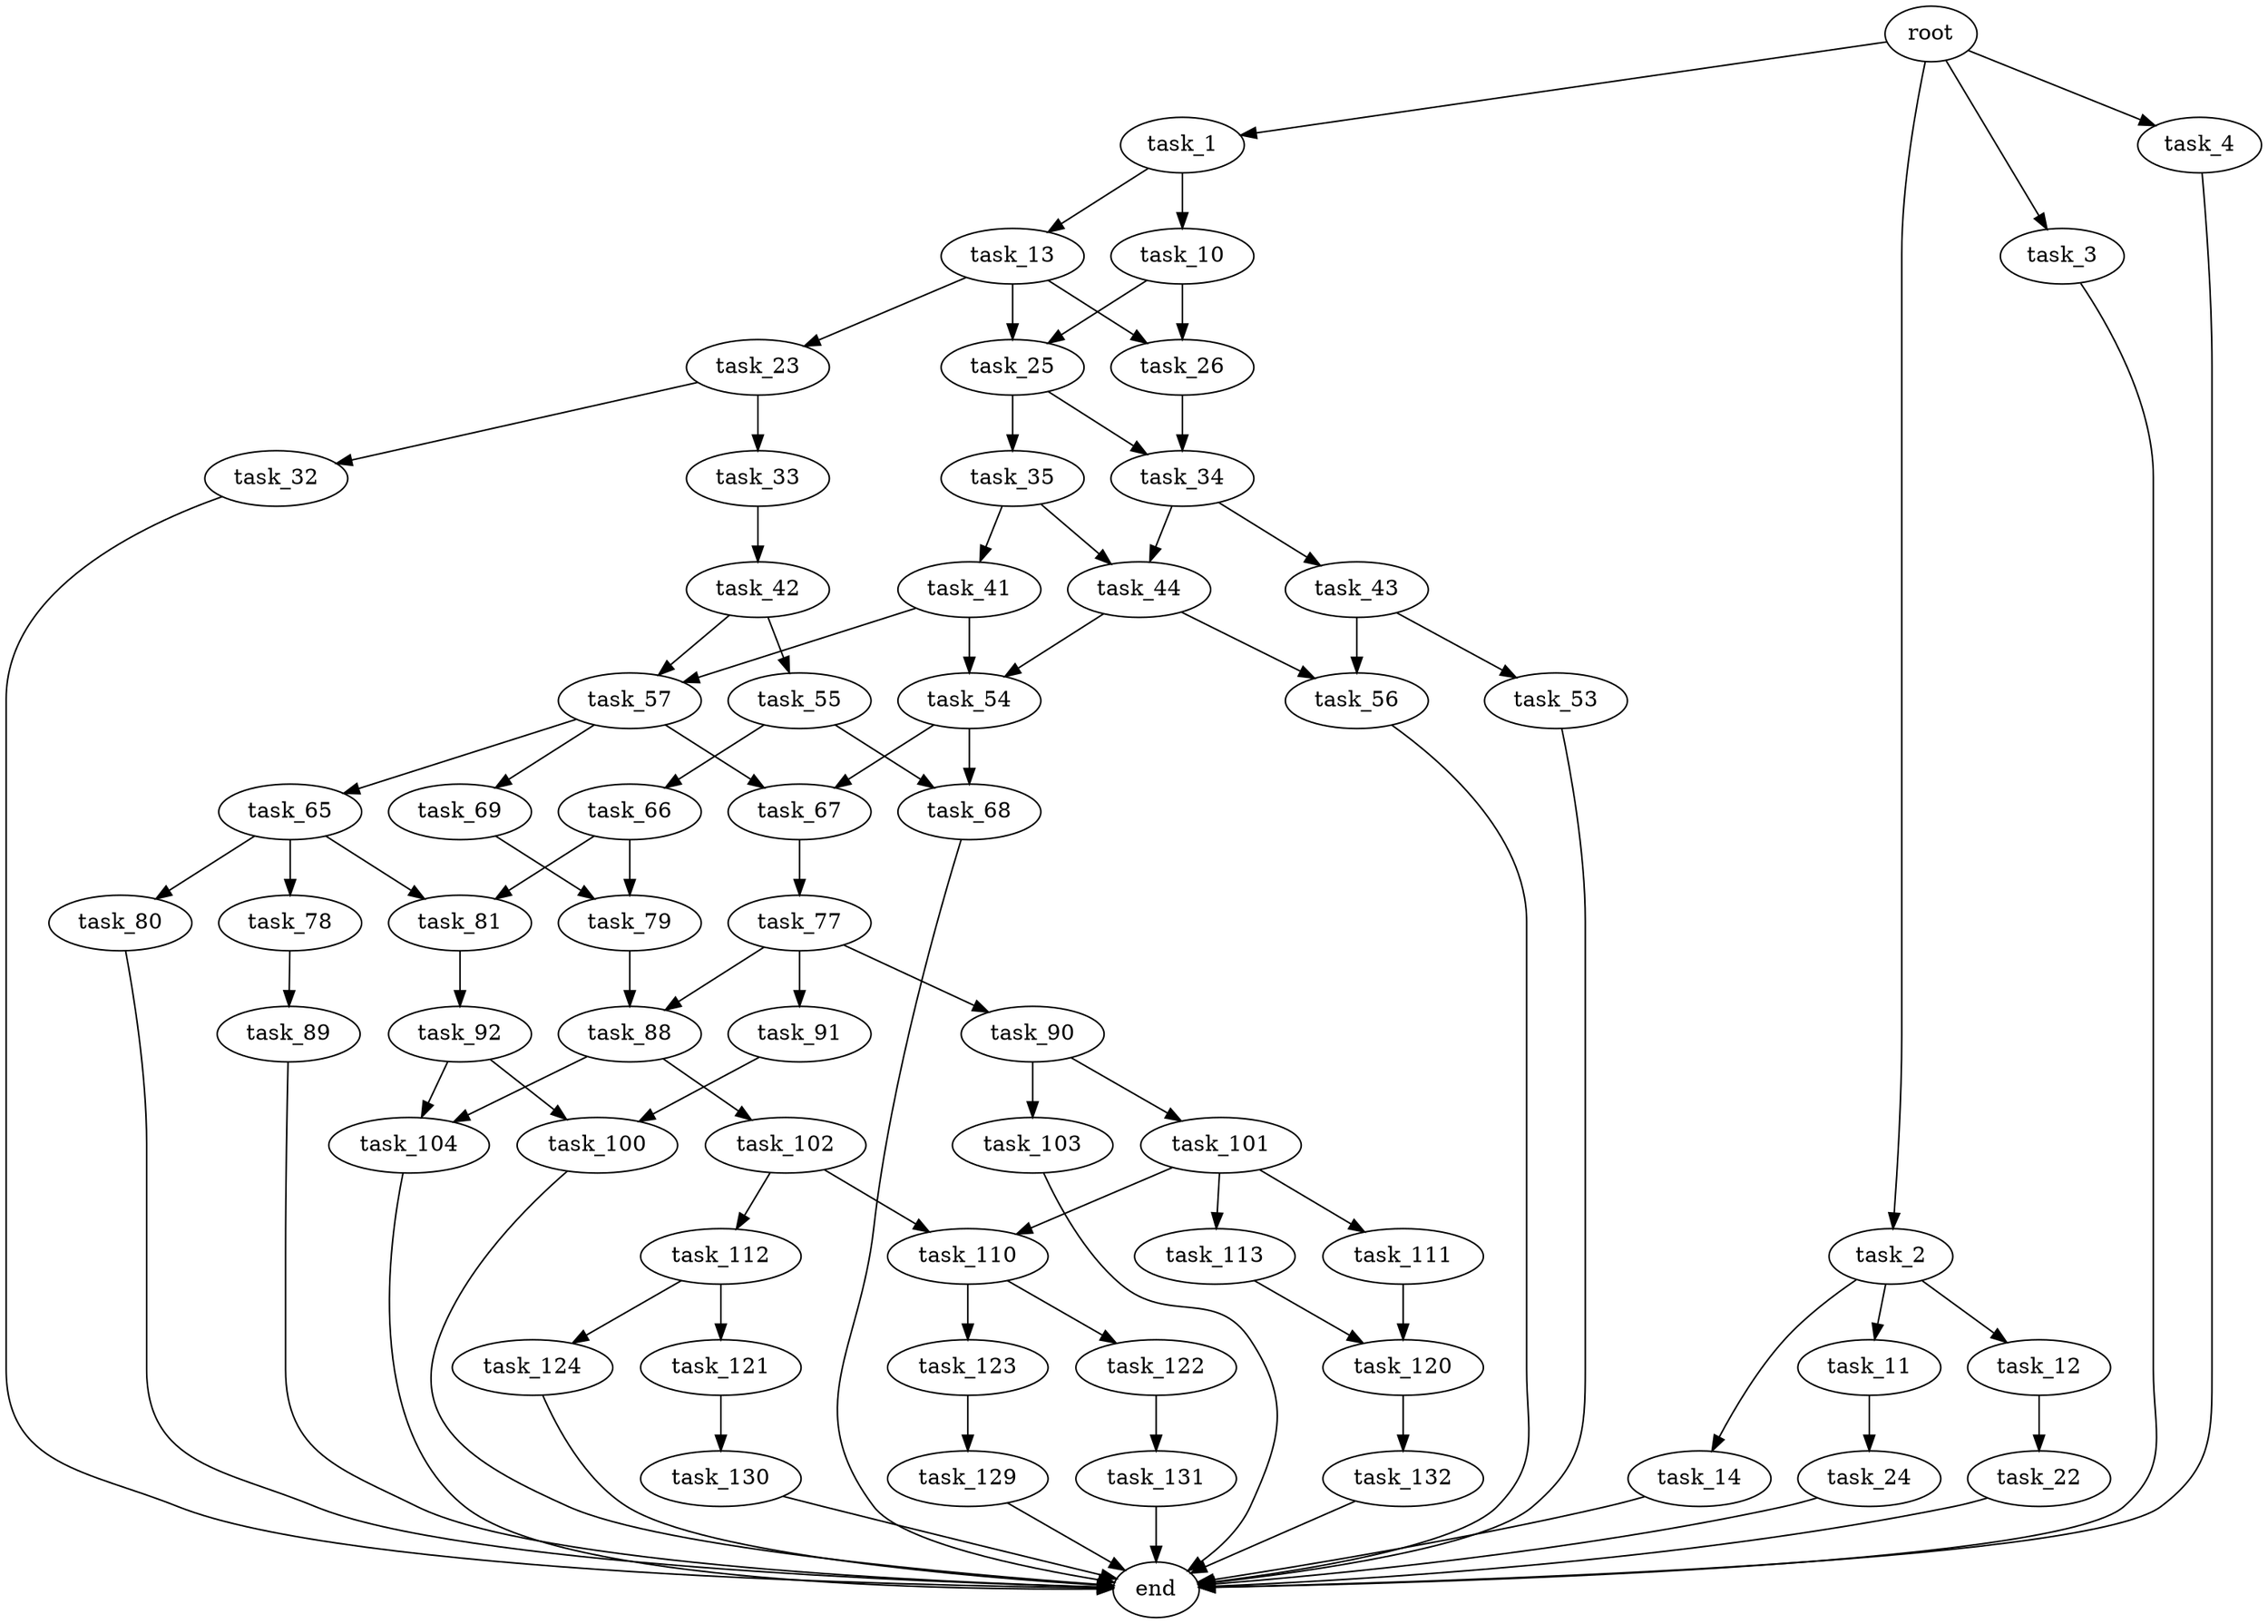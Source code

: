 digraph G {
  root [size="0.000000"];
  task_1 [size="159943814973.000000"];
  task_2 [size="90869417567.000000"];
  task_3 [size="8589934592.000000"];
  task_4 [size="330329580186.000000"];
  task_10 [size="97054736583.000000"];
  task_13 [size="339148935684.000000"];
  task_11 [size="368293445632.000000"];
  task_12 [size="176808964393.000000"];
  task_14 [size="4430288791.000000"];
  end [size="0.000000"];
  task_25 [size="231928233984.000000"];
  task_26 [size="28991029248.000000"];
  task_24 [size="2135533130.000000"];
  task_22 [size="466518359250.000000"];
  task_23 [size="134217728000.000000"];
  task_32 [size="368293445632.000000"];
  task_33 [size="28991029248.000000"];
  task_34 [size="1207972087.000000"];
  task_35 [size="549755813888.000000"];
  task_42 [size="7978525616.000000"];
  task_43 [size="113648058457.000000"];
  task_44 [size="1424643515.000000"];
  task_41 [size="42195124350.000000"];
  task_54 [size="8589934592.000000"];
  task_57 [size="15360674690.000000"];
  task_55 [size="75729554115.000000"];
  task_53 [size="230409012514.000000"];
  task_56 [size="231928233984.000000"];
  task_67 [size="26065810236.000000"];
  task_68 [size="1142957172.000000"];
  task_66 [size="1689176058.000000"];
  task_65 [size="549755813888.000000"];
  task_69 [size="9551450094.000000"];
  task_78 [size="297428557519.000000"];
  task_80 [size="1073741824000.000000"];
  task_81 [size="283137228460.000000"];
  task_79 [size="134217728000.000000"];
  task_77 [size="75260918017.000000"];
  task_88 [size="30354192925.000000"];
  task_90 [size="162936205002.000000"];
  task_91 [size="368293445632.000000"];
  task_89 [size="31328925710.000000"];
  task_92 [size="3450604048.000000"];
  task_102 [size="231928233984.000000"];
  task_104 [size="5329164051.000000"];
  task_101 [size="28991029248.000000"];
  task_103 [size="180413731999.000000"];
  task_100 [size="68719476736.000000"];
  task_110 [size="24206547866.000000"];
  task_111 [size="68719476736.000000"];
  task_113 [size="14835956742.000000"];
  task_112 [size="6115540727.000000"];
  task_122 [size="782757789696.000000"];
  task_123 [size="340932354717.000000"];
  task_120 [size="784303495580.000000"];
  task_121 [size="26153721898.000000"];
  task_124 [size="678053669488.000000"];
  task_132 [size="6498153768.000000"];
  task_130 [size="1895540820.000000"];
  task_131 [size="28991029248.000000"];
  task_129 [size="4323368341.000000"];

  root -> task_1 [size="1.000000"];
  root -> task_2 [size="1.000000"];
  root -> task_3 [size="1.000000"];
  root -> task_4 [size="1.000000"];
  task_1 -> task_10 [size="209715200.000000"];
  task_1 -> task_13 [size="209715200.000000"];
  task_2 -> task_11 [size="75497472.000000"];
  task_2 -> task_12 [size="75497472.000000"];
  task_2 -> task_14 [size="75497472.000000"];
  task_3 -> end [size="1.000000"];
  task_4 -> end [size="1.000000"];
  task_10 -> task_25 [size="411041792.000000"];
  task_10 -> task_26 [size="411041792.000000"];
  task_13 -> task_23 [size="536870912.000000"];
  task_13 -> task_25 [size="536870912.000000"];
  task_13 -> task_26 [size="536870912.000000"];
  task_11 -> task_24 [size="411041792.000000"];
  task_12 -> task_22 [size="411041792.000000"];
  task_14 -> end [size="1.000000"];
  task_25 -> task_34 [size="301989888.000000"];
  task_25 -> task_35 [size="301989888.000000"];
  task_26 -> task_34 [size="75497472.000000"];
  task_24 -> end [size="1.000000"];
  task_22 -> end [size="1.000000"];
  task_23 -> task_32 [size="209715200.000000"];
  task_23 -> task_33 [size="209715200.000000"];
  task_32 -> end [size="1.000000"];
  task_33 -> task_42 [size="75497472.000000"];
  task_34 -> task_43 [size="33554432.000000"];
  task_34 -> task_44 [size="33554432.000000"];
  task_35 -> task_41 [size="536870912.000000"];
  task_35 -> task_44 [size="536870912.000000"];
  task_42 -> task_55 [size="134217728.000000"];
  task_42 -> task_57 [size="134217728.000000"];
  task_43 -> task_53 [size="209715200.000000"];
  task_43 -> task_56 [size="209715200.000000"];
  task_44 -> task_54 [size="33554432.000000"];
  task_44 -> task_56 [size="33554432.000000"];
  task_41 -> task_54 [size="838860800.000000"];
  task_41 -> task_57 [size="838860800.000000"];
  task_54 -> task_67 [size="33554432.000000"];
  task_54 -> task_68 [size="33554432.000000"];
  task_57 -> task_65 [size="411041792.000000"];
  task_57 -> task_67 [size="411041792.000000"];
  task_57 -> task_69 [size="411041792.000000"];
  task_55 -> task_66 [size="75497472.000000"];
  task_55 -> task_68 [size="75497472.000000"];
  task_53 -> end [size="1.000000"];
  task_56 -> end [size="1.000000"];
  task_67 -> task_77 [size="536870912.000000"];
  task_68 -> end [size="1.000000"];
  task_66 -> task_79 [size="75497472.000000"];
  task_66 -> task_81 [size="75497472.000000"];
  task_65 -> task_78 [size="536870912.000000"];
  task_65 -> task_80 [size="536870912.000000"];
  task_65 -> task_81 [size="536870912.000000"];
  task_69 -> task_79 [size="536870912.000000"];
  task_78 -> task_89 [size="209715200.000000"];
  task_80 -> end [size="1.000000"];
  task_81 -> task_92 [size="209715200.000000"];
  task_79 -> task_88 [size="209715200.000000"];
  task_77 -> task_88 [size="75497472.000000"];
  task_77 -> task_90 [size="75497472.000000"];
  task_77 -> task_91 [size="75497472.000000"];
  task_88 -> task_102 [size="679477248.000000"];
  task_88 -> task_104 [size="679477248.000000"];
  task_90 -> task_101 [size="679477248.000000"];
  task_90 -> task_103 [size="679477248.000000"];
  task_91 -> task_100 [size="411041792.000000"];
  task_89 -> end [size="1.000000"];
  task_92 -> task_100 [size="209715200.000000"];
  task_92 -> task_104 [size="209715200.000000"];
  task_102 -> task_110 [size="301989888.000000"];
  task_102 -> task_112 [size="301989888.000000"];
  task_104 -> end [size="1.000000"];
  task_101 -> task_110 [size="75497472.000000"];
  task_101 -> task_111 [size="75497472.000000"];
  task_101 -> task_113 [size="75497472.000000"];
  task_103 -> end [size="1.000000"];
  task_100 -> end [size="1.000000"];
  task_110 -> task_122 [size="838860800.000000"];
  task_110 -> task_123 [size="838860800.000000"];
  task_111 -> task_120 [size="134217728.000000"];
  task_113 -> task_120 [size="679477248.000000"];
  task_112 -> task_121 [size="301989888.000000"];
  task_112 -> task_124 [size="301989888.000000"];
  task_122 -> task_131 [size="679477248.000000"];
  task_123 -> task_129 [size="838860800.000000"];
  task_120 -> task_132 [size="679477248.000000"];
  task_121 -> task_130 [size="411041792.000000"];
  task_124 -> end [size="1.000000"];
  task_132 -> end [size="1.000000"];
  task_130 -> end [size="1.000000"];
  task_131 -> end [size="1.000000"];
  task_129 -> end [size="1.000000"];
}
